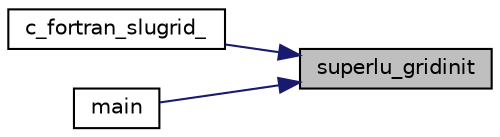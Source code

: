 digraph "superlu_gridinit"
{
 // LATEX_PDF_SIZE
  edge [fontname="Helvetica",fontsize="10",labelfontname="Helvetica",labelfontsize="10"];
  node [fontname="Helvetica",fontsize="10",shape=record];
  rankdir="RL";
  Node1 [label="superlu_gridinit",height=0.2,width=0.4,color="black", fillcolor="grey75", style="filled", fontcolor="black",tooltip="All processes in the MPI communicator must call this routine."];
  Node1 -> Node2 [dir="back",color="midnightblue",fontsize="10",style="solid",fontname="Helvetica"];
  Node2 [label="c_fortran_slugrid_",height=0.2,width=0.4,color="black", fillcolor="white", style="filled",URL="$c__fortran__slugrid_8c.html#ac7b85180beaf9a30ffbdc7f2a50bae05",tooltip=" "];
  Node1 -> Node3 [dir="back",color="midnightblue",fontsize="10",style="solid",fontname="Helvetica"];
  Node3 [label="main",height=0.2,width=0.4,color="black", fillcolor="white", style="filled",URL="$pddrive_8c.html#a0ddf1224851353fc92bfbff6f499fa97",tooltip=" "];
}
